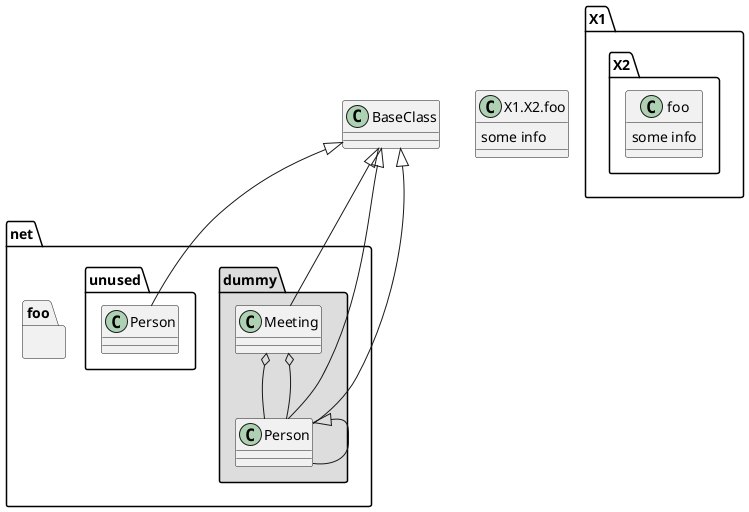 @startuml

class BaseClass

namespace net.dummy #DDDDDD {
    .BaseClass <|-- Person
    Meeting o-- Person
    
    .BaseClass <|- Meeting
}

namespace net.foo {
  net.dummy.Person  <|- Person
  .BaseClass <|-- Person

  net.dummy.Meeting o-- Person
}

BaseClass <|-- net.unused.Person


set namespaceSeparator ::
class X1::X2::foo {
  some info
}

set namespaceSeparator none
class X1.X2.foo {
  some info
}

@enduml